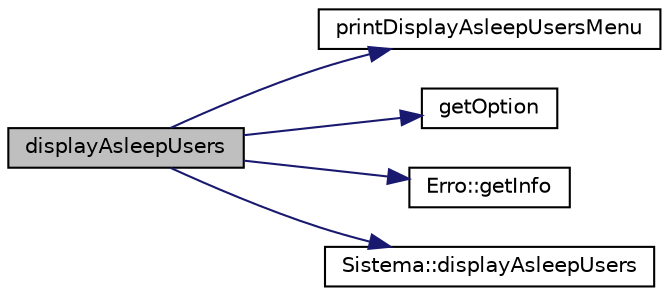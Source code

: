 digraph "displayAsleepUsers"
{
  edge [fontname="Helvetica",fontsize="10",labelfontname="Helvetica",labelfontsize="10"];
  node [fontname="Helvetica",fontsize="10",shape=record];
  rankdir="LR";
  Node43 [label="displayAsleepUsers",height=0.2,width=0.4,color="black", fillcolor="grey75", style="filled", fontcolor="black"];
  Node43 -> Node44 [color="midnightblue",fontsize="10",style="solid",fontname="Helvetica"];
  Node44 [label="printDisplayAsleepUsersMenu",height=0.2,width=0.4,color="black", fillcolor="white", style="filled",URL="$main_8cpp.html#a9cdfd6b998ba8cfc497af7a303a6e330"];
  Node43 -> Node45 [color="midnightblue",fontsize="10",style="solid",fontname="Helvetica"];
  Node45 [label="getOption",height=0.2,width=0.4,color="black", fillcolor="white", style="filled",URL="$main_8cpp.html#a69864162453f9299380c3c91be8fdca4"];
  Node43 -> Node46 [color="midnightblue",fontsize="10",style="solid",fontname="Helvetica"];
  Node46 [label="Erro::getInfo",height=0.2,width=0.4,color="black", fillcolor="white", style="filled",URL="$class_erro.html#abfc1e9735b259d88bb97828a23164eb0",tooltip="Permite obter a descrição do Erro. "];
  Node43 -> Node47 [color="midnightblue",fontsize="10",style="solid",fontname="Helvetica"];
  Node47 [label="Sistema::displayAsleepUsers",height=0.2,width=0.4,color="black", fillcolor="white", style="filled",URL="$class_sistema.html#a6f73ddef363e2bc3e1c36dcb0d6d6152"];
}
